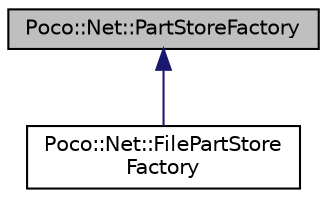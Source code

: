 digraph "Poco::Net::PartStoreFactory"
{
 // LATEX_PDF_SIZE
  edge [fontname="Helvetica",fontsize="10",labelfontname="Helvetica",labelfontsize="10"];
  node [fontname="Helvetica",fontsize="10",shape=record];
  Node1 [label="Poco::Net::PartStoreFactory",height=0.2,width=0.4,color="black", fillcolor="grey75", style="filled", fontcolor="black",tooltip="Parent factory class for part stores creation."];
  Node1 -> Node2 [dir="back",color="midnightblue",fontsize="10",style="solid"];
  Node2 [label="Poco::Net::FilePartStore\lFactory",height=0.2,width=0.4,color="black", fillcolor="white", style="filled",URL="$classPoco_1_1Net_1_1FilePartStoreFactory.html",tooltip=" "];
}
